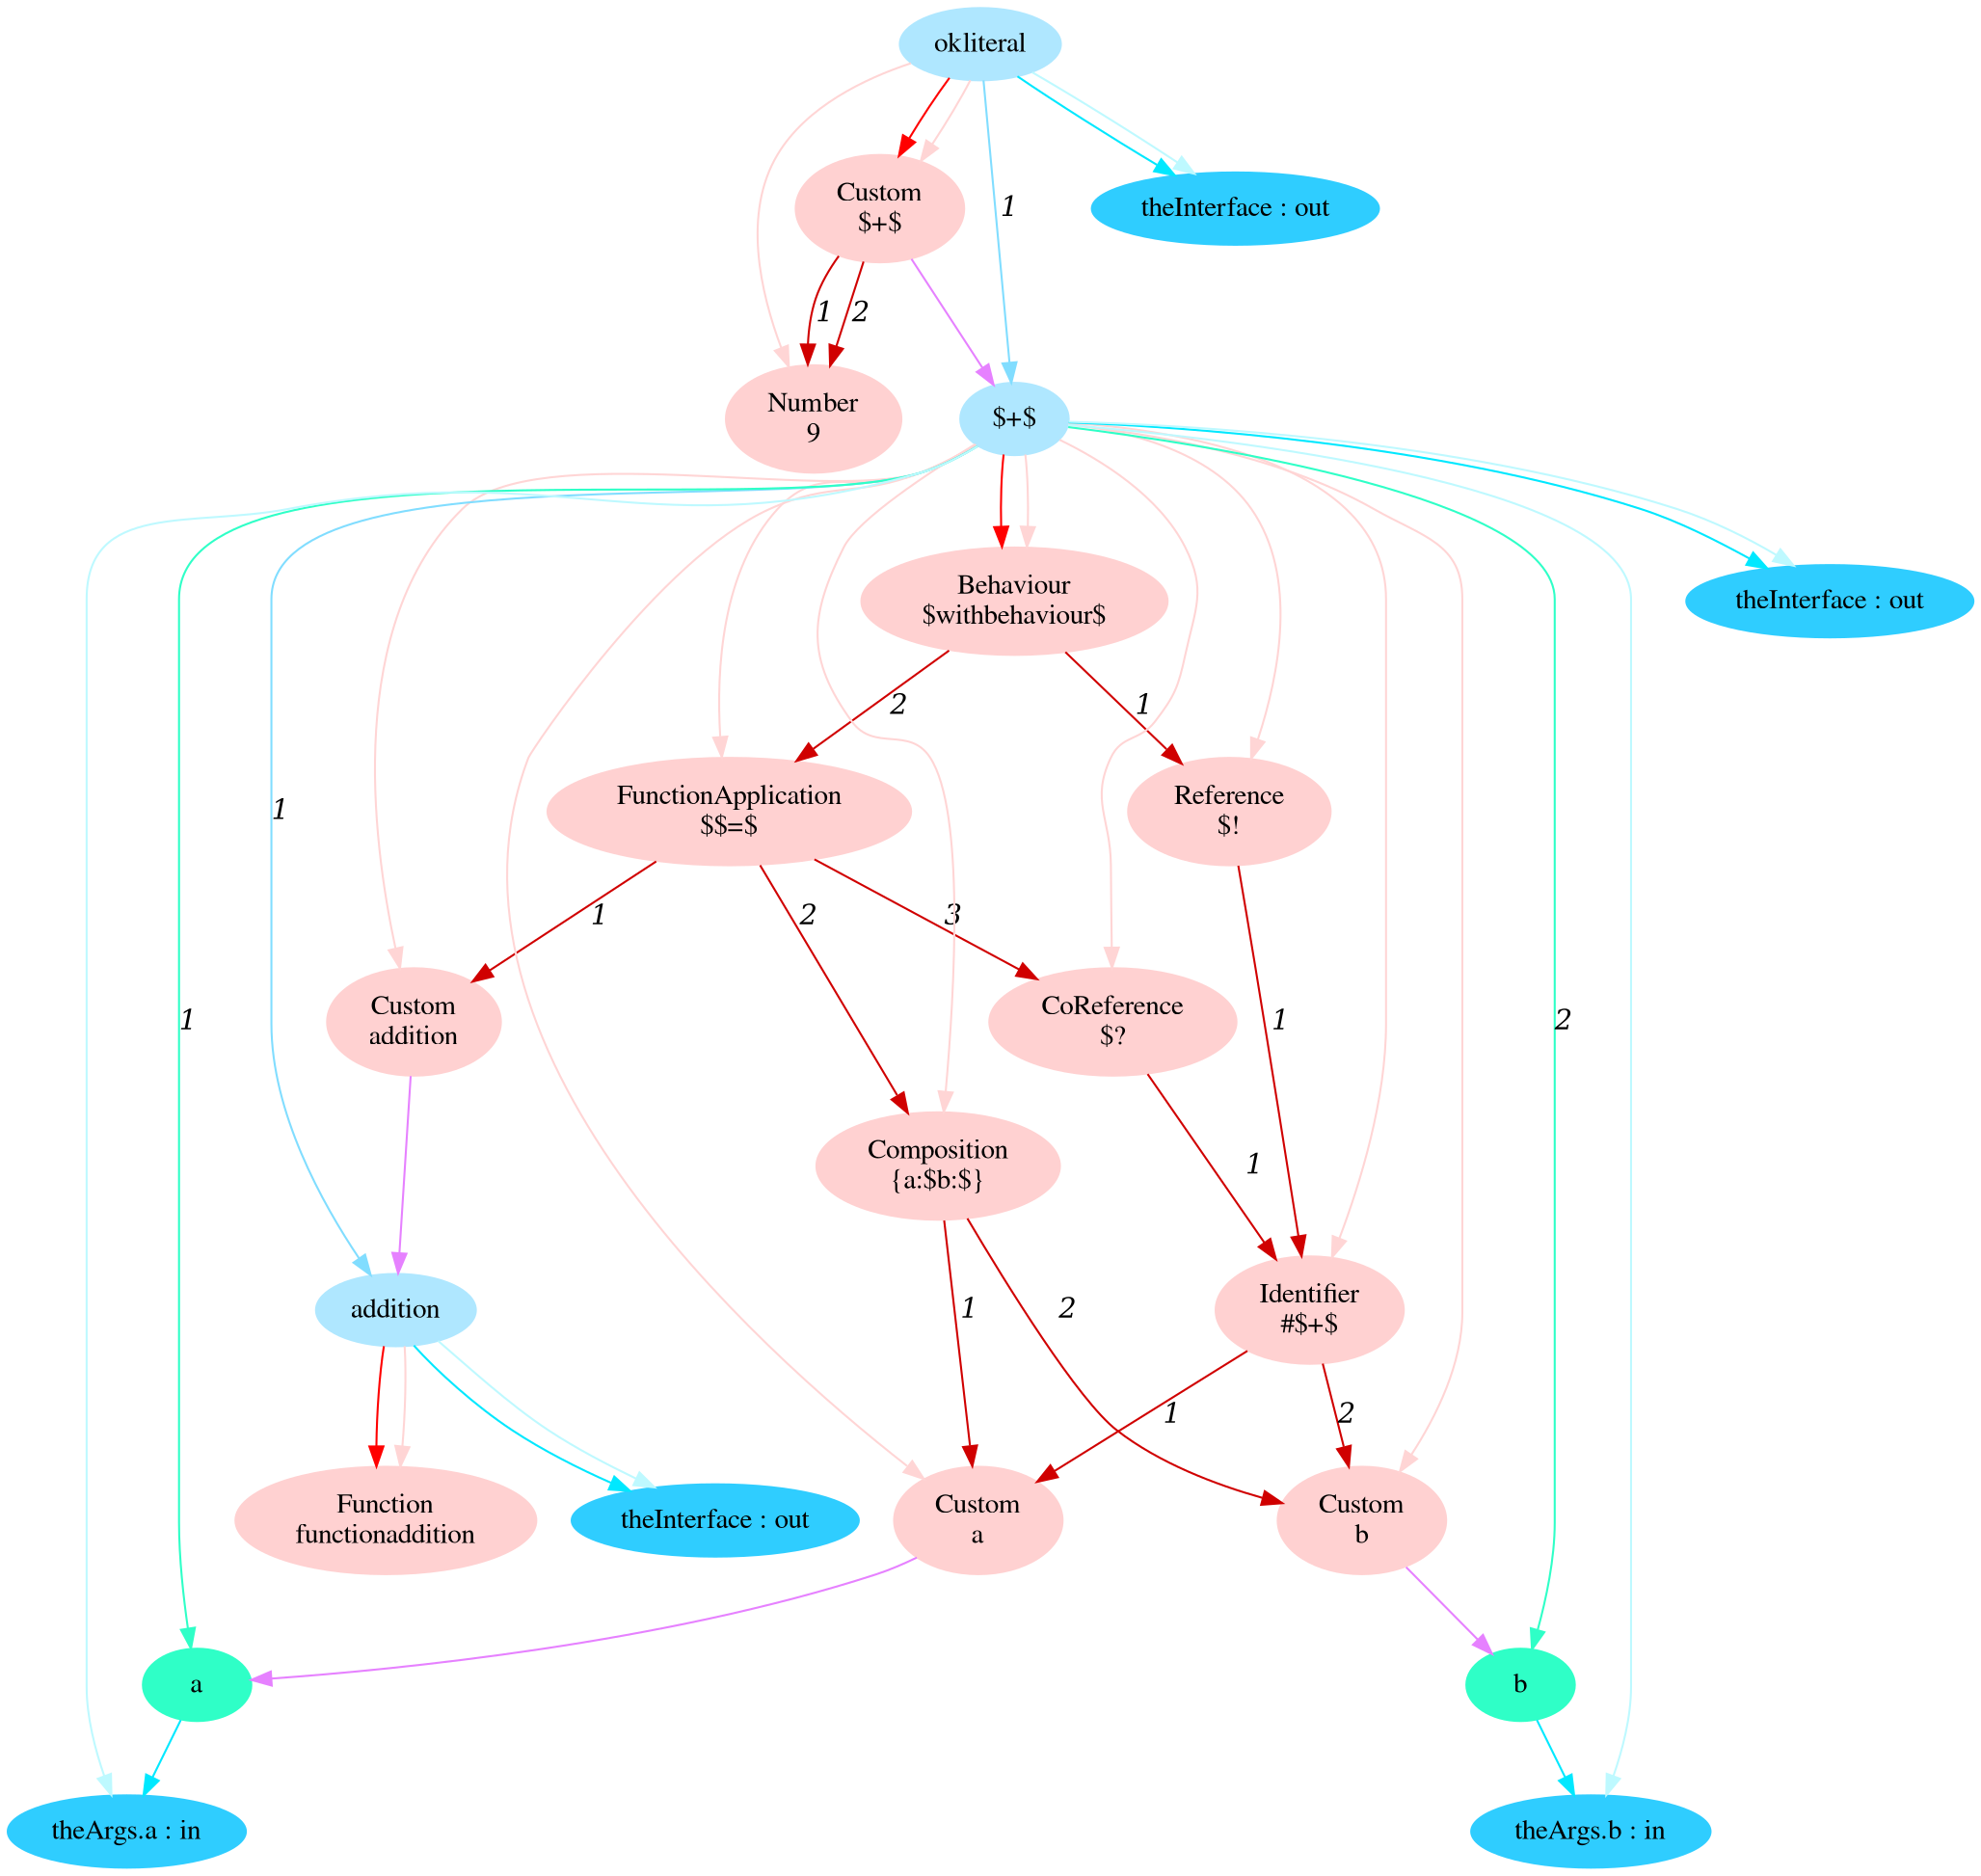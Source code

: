 digraph g{node_5100 [shape="ellipse", style="filled", color="#ffd1d1", fontname="Times", label="Function
functionaddition" ]
node_5103 [shape="ellipse", style="filled", color="#ffd1d1", fontname="Times", label="Custom
a" ]
node_5108 [shape="ellipse", style="filled", color="#ffd1d1", fontname="Times", label="Custom
b" ]
node_5113 [shape="ellipse", style="filled", color="#ffd1d1", fontname="Times", label="Identifier
#$+$" ]
node_5119 [shape="ellipse", style="filled", color="#ffd1d1", fontname="Times", label="Reference
$!" ]
node_5123 [shape="ellipse", style="filled", color="#ffd1d1", fontname="Times", label="Custom
addition" ]
node_5126 [shape="ellipse", style="filled", color="#ffd1d1", fontname="Times", label="Composition
{a:$b:$}" ]
node_5131 [shape="ellipse", style="filled", color="#ffd1d1", fontname="Times", label="CoReference
$?" ]
node_5135 [shape="ellipse", style="filled", color="#ffd1d1", fontname="Times", label="FunctionApplication
$$=$" ]
node_5141 [shape="ellipse", style="filled", color="#ffd1d1", fontname="Times", label="Behaviour
$withbehaviour$" ]
node_5146 [shape="ellipse", style="filled", color="#ffd1d1", fontname="Times", label="Number
9" ]
node_5150 [shape="ellipse", style="filled", color="#ffd1d1", fontname="Times", label="Custom
$+$" ]
node_5022 [shape="ellipse", style="filled", color="#afe7ff", fontname="Times", label="okliteral" ]
node_5023 [shape="ellipse", style="filled", color="#afe7ff", fontname="Times", label="$+$" ]
node_5024 [shape="ellipse", style="filled", color="#afe7ff", fontname="Times", label="addition" ]
node_5032 [shape="ellipse", style="filled", color="#2fffc7", fontname="Times", label="a" ]
node_5036 [shape="ellipse", style="filled", color="#2fffc7", fontname="Times", label="b" ]
node_5025 [shape="ellipse", style="filled", color="#2fcdff", fontname="Times", label="theInterface : out" ]
node_5033 [shape="ellipse", style="filled", color="#2fcdff", fontname="Times", label="theArgs.a : in" ]
node_5037 [shape="ellipse", style="filled", color="#2fcdff", fontname="Times", label="theArgs.b : in" ]
node_5042 [shape="ellipse", style="filled", color="#2fcdff", fontname="Times", label="theInterface : out" ]
node_5088 [shape="ellipse", style="filled", color="#2fcdff", fontname="Times", label="theInterface : out" ]
node_5113 -> node_5103 [dir=forward, arrowHead=normal, fontname="Times-Italic", arrowsize=1, color="#d00000", label="1",  headlabel="", taillabel="" ]
node_5113 -> node_5108 [dir=forward, arrowHead=normal, fontname="Times-Italic", arrowsize=1, color="#d00000", label="2",  headlabel="", taillabel="" ]
node_5119 -> node_5113 [dir=forward, arrowHead=normal, fontname="Times-Italic", arrowsize=1, color="#d00000", label="1",  headlabel="", taillabel="" ]
node_5126 -> node_5103 [dir=forward, arrowHead=normal, fontname="Times-Italic", arrowsize=1, color="#d00000", label="1",  headlabel="", taillabel="" ]
node_5126 -> node_5108 [dir=forward, arrowHead=normal, fontname="Times-Italic", arrowsize=1, color="#d00000", label="2",  headlabel="", taillabel="" ]
node_5131 -> node_5113 [dir=forward, arrowHead=normal, fontname="Times-Italic", arrowsize=1, color="#d00000", label="1",  headlabel="", taillabel="" ]
node_5135 -> node_5123 [dir=forward, arrowHead=normal, fontname="Times-Italic", arrowsize=1, color="#d00000", label="1",  headlabel="", taillabel="" ]
node_5135 -> node_5126 [dir=forward, arrowHead=normal, fontname="Times-Italic", arrowsize=1, color="#d00000", label="2",  headlabel="", taillabel="" ]
node_5135 -> node_5131 [dir=forward, arrowHead=normal, fontname="Times-Italic", arrowsize=1, color="#d00000", label="3",  headlabel="", taillabel="" ]
node_5141 -> node_5119 [dir=forward, arrowHead=normal, fontname="Times-Italic", arrowsize=1, color="#d00000", label="1",  headlabel="", taillabel="" ]
node_5141 -> node_5135 [dir=forward, arrowHead=normal, fontname="Times-Italic", arrowsize=1, color="#d00000", label="2",  headlabel="", taillabel="" ]
node_5150 -> node_5146 [dir=forward, arrowHead=normal, fontname="Times-Italic", arrowsize=1, color="#d00000", label="1",  headlabel="", taillabel="" ]
node_5150 -> node_5146 [dir=forward, arrowHead=normal, fontname="Times-Italic", arrowsize=1, color="#d00000", label="2",  headlabel="", taillabel="" ]
node_5024 -> node_5100 [dir=forward, arrowHead=normal, fontname="Times-Italic", arrowsize=1, color="#ff0000", label="",  headlabel="", taillabel="" ]
node_5023 -> node_5141 [dir=forward, arrowHead=normal, fontname="Times-Italic", arrowsize=1, color="#ff0000", label="",  headlabel="", taillabel="" ]
node_5022 -> node_5150 [dir=forward, arrowHead=normal, fontname="Times-Italic", arrowsize=1, color="#ff0000", label="",  headlabel="", taillabel="" ]
node_5024 -> node_5100 [dir=forward, arrowHead=normal, fontname="Times-Italic", arrowsize=1, color="#ffd5d5", label="",  headlabel="", taillabel="" ]
node_5023 -> node_5103 [dir=forward, arrowHead=normal, fontname="Times-Italic", arrowsize=1, color="#ffd5d5", label="",  headlabel="", taillabel="" ]
node_5023 -> node_5108 [dir=forward, arrowHead=normal, fontname="Times-Italic", arrowsize=1, color="#ffd5d5", label="",  headlabel="", taillabel="" ]
node_5023 -> node_5113 [dir=forward, arrowHead=normal, fontname="Times-Italic", arrowsize=1, color="#ffd5d5", label="",  headlabel="", taillabel="" ]
node_5023 -> node_5119 [dir=forward, arrowHead=normal, fontname="Times-Italic", arrowsize=1, color="#ffd5d5", label="",  headlabel="", taillabel="" ]
node_5023 -> node_5123 [dir=forward, arrowHead=normal, fontname="Times-Italic", arrowsize=1, color="#ffd5d5", label="",  headlabel="", taillabel="" ]
node_5023 -> node_5126 [dir=forward, arrowHead=normal, fontname="Times-Italic", arrowsize=1, color="#ffd5d5", label="",  headlabel="", taillabel="" ]
node_5023 -> node_5131 [dir=forward, arrowHead=normal, fontname="Times-Italic", arrowsize=1, color="#ffd5d5", label="",  headlabel="", taillabel="" ]
node_5023 -> node_5135 [dir=forward, arrowHead=normal, fontname="Times-Italic", arrowsize=1, color="#ffd5d5", label="",  headlabel="", taillabel="" ]
node_5023 -> node_5141 [dir=forward, arrowHead=normal, fontname="Times-Italic", arrowsize=1, color="#ffd5d5", label="",  headlabel="", taillabel="" ]
node_5022 -> node_5146 [dir=forward, arrowHead=normal, fontname="Times-Italic", arrowsize=1, color="#ffd5d5", label="",  headlabel="", taillabel="" ]
node_5022 -> node_5150 [dir=forward, arrowHead=normal, fontname="Times-Italic", arrowsize=1, color="#ffd5d5", label="",  headlabel="", taillabel="" ]
node_5023 -> node_5032 [dir=forward, arrowHead=normal, fontname="Times-Italic", arrowsize=1, color="#2fffc7", label="1",  headlabel="", taillabel="" ]
node_5023 -> node_5036 [dir=forward, arrowHead=normal, fontname="Times-Italic", arrowsize=1, color="#2fffc7", label="2",  headlabel="", taillabel="" ]
node_5032 -> node_5033 [dir=forward, arrowHead=normal, fontname="Times-Italic", arrowsize=1, color="#00e8ff", label="",  headlabel="", taillabel="" ]
node_5036 -> node_5037 [dir=forward, arrowHead=normal, fontname="Times-Italic", arrowsize=1, color="#00e8ff", label="",  headlabel="", taillabel="" ]
node_5024 -> node_5025 [dir=forward, arrowHead=normal, fontname="Times-Italic", arrowsize=1, color="#00e8ff", label="",  headlabel="", taillabel="" ]
node_5023 -> node_5042 [dir=forward, arrowHead=normal, fontname="Times-Italic", arrowsize=1, color="#00e8ff", label="",  headlabel="", taillabel="" ]
node_5022 -> node_5088 [dir=forward, arrowHead=normal, fontname="Times-Italic", arrowsize=1, color="#00e8ff", label="",  headlabel="", taillabel="" ]
node_5024 -> node_5025 [dir=forward, arrowHead=normal, fontname="Times-Italic", arrowsize=1, color="#bef9ff", label="",  headlabel="", taillabel="" ]
node_5023 -> node_5033 [dir=forward, arrowHead=normal, fontname="Times-Italic", arrowsize=1, color="#bef9ff", label="",  headlabel="", taillabel="" ]
node_5023 -> node_5037 [dir=forward, arrowHead=normal, fontname="Times-Italic", arrowsize=1, color="#bef9ff", label="",  headlabel="", taillabel="" ]
node_5023 -> node_5042 [dir=forward, arrowHead=normal, fontname="Times-Italic", arrowsize=1, color="#bef9ff", label="",  headlabel="", taillabel="" ]
node_5022 -> node_5088 [dir=forward, arrowHead=normal, fontname="Times-Italic", arrowsize=1, color="#bef9ff", label="",  headlabel="", taillabel="" ]
node_5023 -> node_5024 [dir=forward, arrowHead=normal, fontname="Times-Italic", arrowsize=1, color="#81ddff", label="1",  headlabel="", taillabel="" ]
node_5022 -> node_5023 [dir=forward, arrowHead=normal, fontname="Times-Italic", arrowsize=1, color="#81ddff", label="1",  headlabel="", taillabel="" ]
node_5103 -> node_5032 [dir=forward, arrowHead=normal, fontname="Times-Italic", arrowsize=1, color="#e681ff", label="",  headlabel="", taillabel="" ]
node_5108 -> node_5036 [dir=forward, arrowHead=normal, fontname="Times-Italic", arrowsize=1, color="#e681ff", label="",  headlabel="", taillabel="" ]
node_5123 -> node_5024 [dir=forward, arrowHead=normal, fontname="Times-Italic", arrowsize=1, color="#e681ff", label="",  headlabel="", taillabel="" ]
node_5150 -> node_5023 [dir=forward, arrowHead=normal, fontname="Times-Italic", arrowsize=1, color="#e681ff", label="",  headlabel="", taillabel="" ]
}